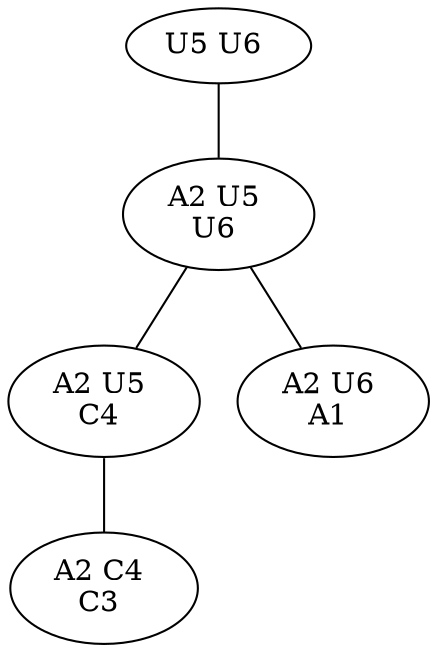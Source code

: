 graph G {

	bag1 [label="U5 U6 "]
	bag2 [label="A2 U5 \nU6 "]
	bag3 [label="A2 U5 \nC4 "]
	bag4 [label="A2 C4 \nC3 "]
	bag5 [label="A2 U6 \nA1 "]

	bag2 -- bag3
	bag2 -- bag5
	bag1 -- bag2
	bag3 -- bag4

}
